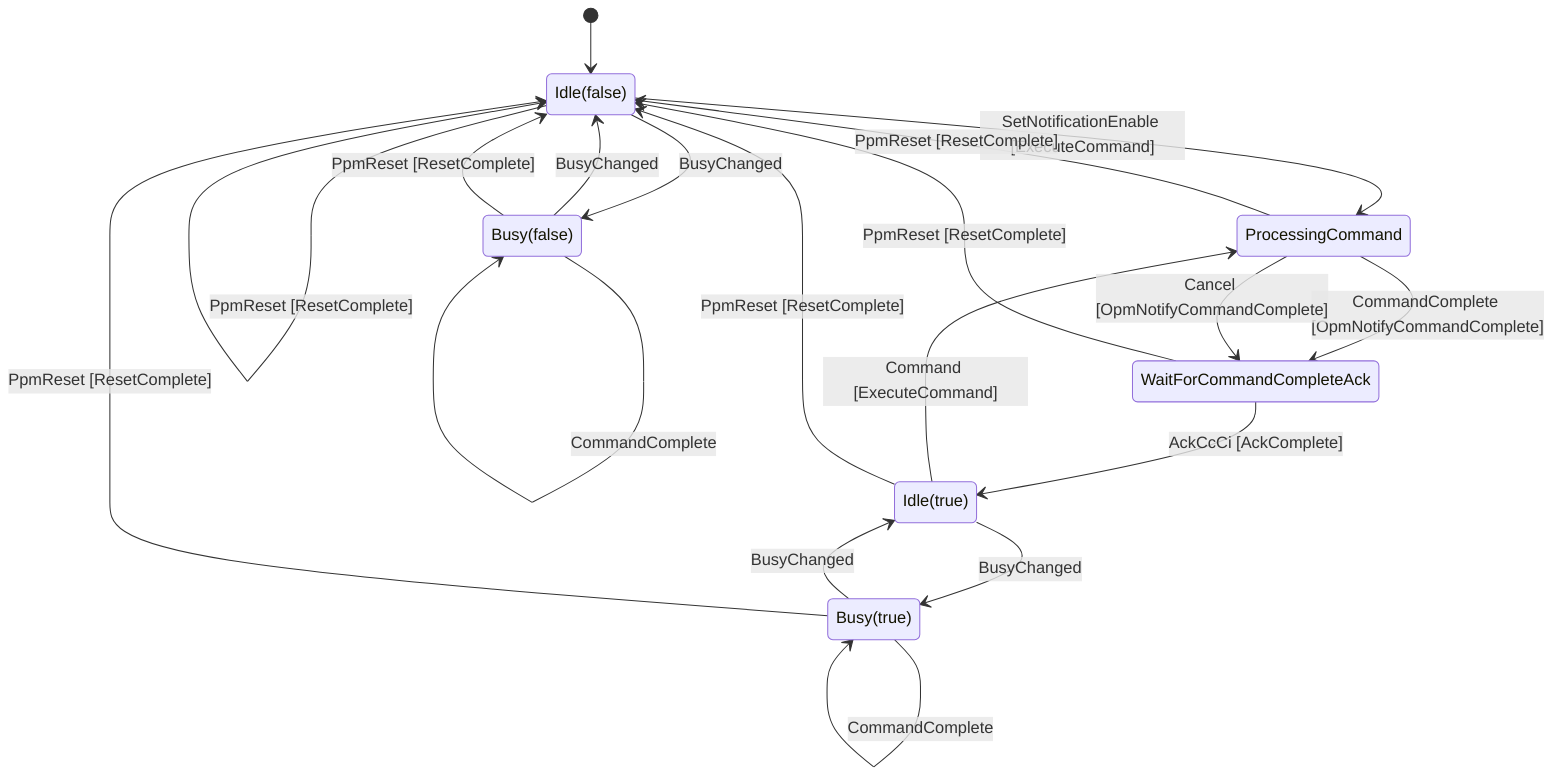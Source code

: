 stateDiagram-v2
    [*] --> Idle_false
    Idle_false: Idle(false)
    Idle_true: Idle(true)
    Busy_false: Busy(false)
    Busy_true: Busy(true)
    ProcessingCommand: ProcessingCommand
    WaitForCommandCompleteAck: WaitForCommandCompleteAck

    Idle_false --> ProcessingCommand: SetNotificationEnable [ExecuteCommand]
    Idle_false --> Busy_false: BusyChanged
    Idle_false --> Idle_false: PpmReset [ResetComplete]

    Busy_false --> Idle_false: BusyChanged
    Busy_false --> Busy_false: CommandComplete
    Busy_false --> Idle_false: PpmReset [ResetComplete]

    Idle_true --> Busy_true: BusyChanged
    Idle_true --> ProcessingCommand: Command [ExecuteCommand]
    Idle_true --> Idle_false: PpmReset [ResetComplete]

    Busy_true --> Idle_true: BusyChanged
    Busy_true --> Busy_true: CommandComplete [OpmNotifyBusy]
    Busy_true --> Busy_true: CommandComplete
    Busy_true --> Idle_false: PpmReset [ResetComplete]

    ProcessingCommand --> WaitForCommandCompleteAck: CommandComplete [OpmNotifyCommandComplete]
    ProcessingCommand --> WaitForCommandCompleteAck: Cancel [OpmNotifyCommandComplete]
    ProcessingCommand --> Idle_false: PpmReset [ResetComplete]

    WaitForCommandCompleteAck --> Idle_true: AckCcCi [AckComplete]
    WaitForCommandCompleteAck --> Idle_false: PpmReset [ResetComplete]